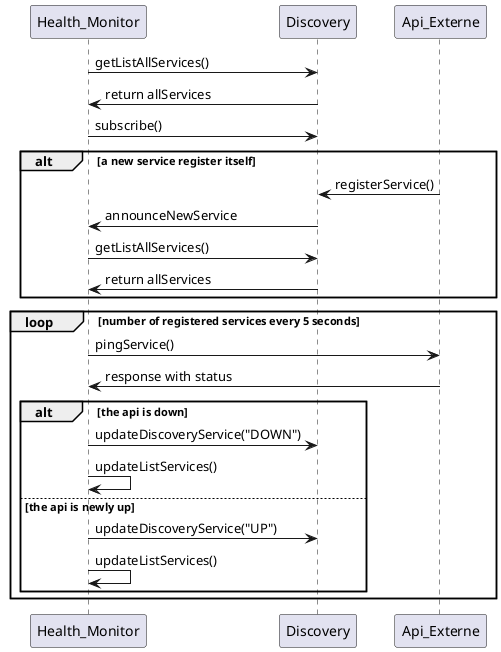 @startuml
participant Health_Monitor as hm
participant Discovery as d
participant Api_Externe as ae
hm -> d : getListAllServices() 
hm <- d : return allServices 
hm -> d : subscribe() 
alt a new service register itself
    ae -> d : registerService() 
    d -> hm : announceNewService
    hm -> d : getListAllServices()
    hm <- d : return allServices 
end
loop number of registered services every 5 seconds
    hm -> ae: pingService()
        ae -> hm : response with status
    alt the api is down
        hm -> d : updateDiscoveryService("DOWN")
        hm -> hm : updateListServices()
    else the api is newly up
        hm -> d : updateDiscoveryService("UP")
        hm -> hm : updateListServices()
    end
end
@enduml